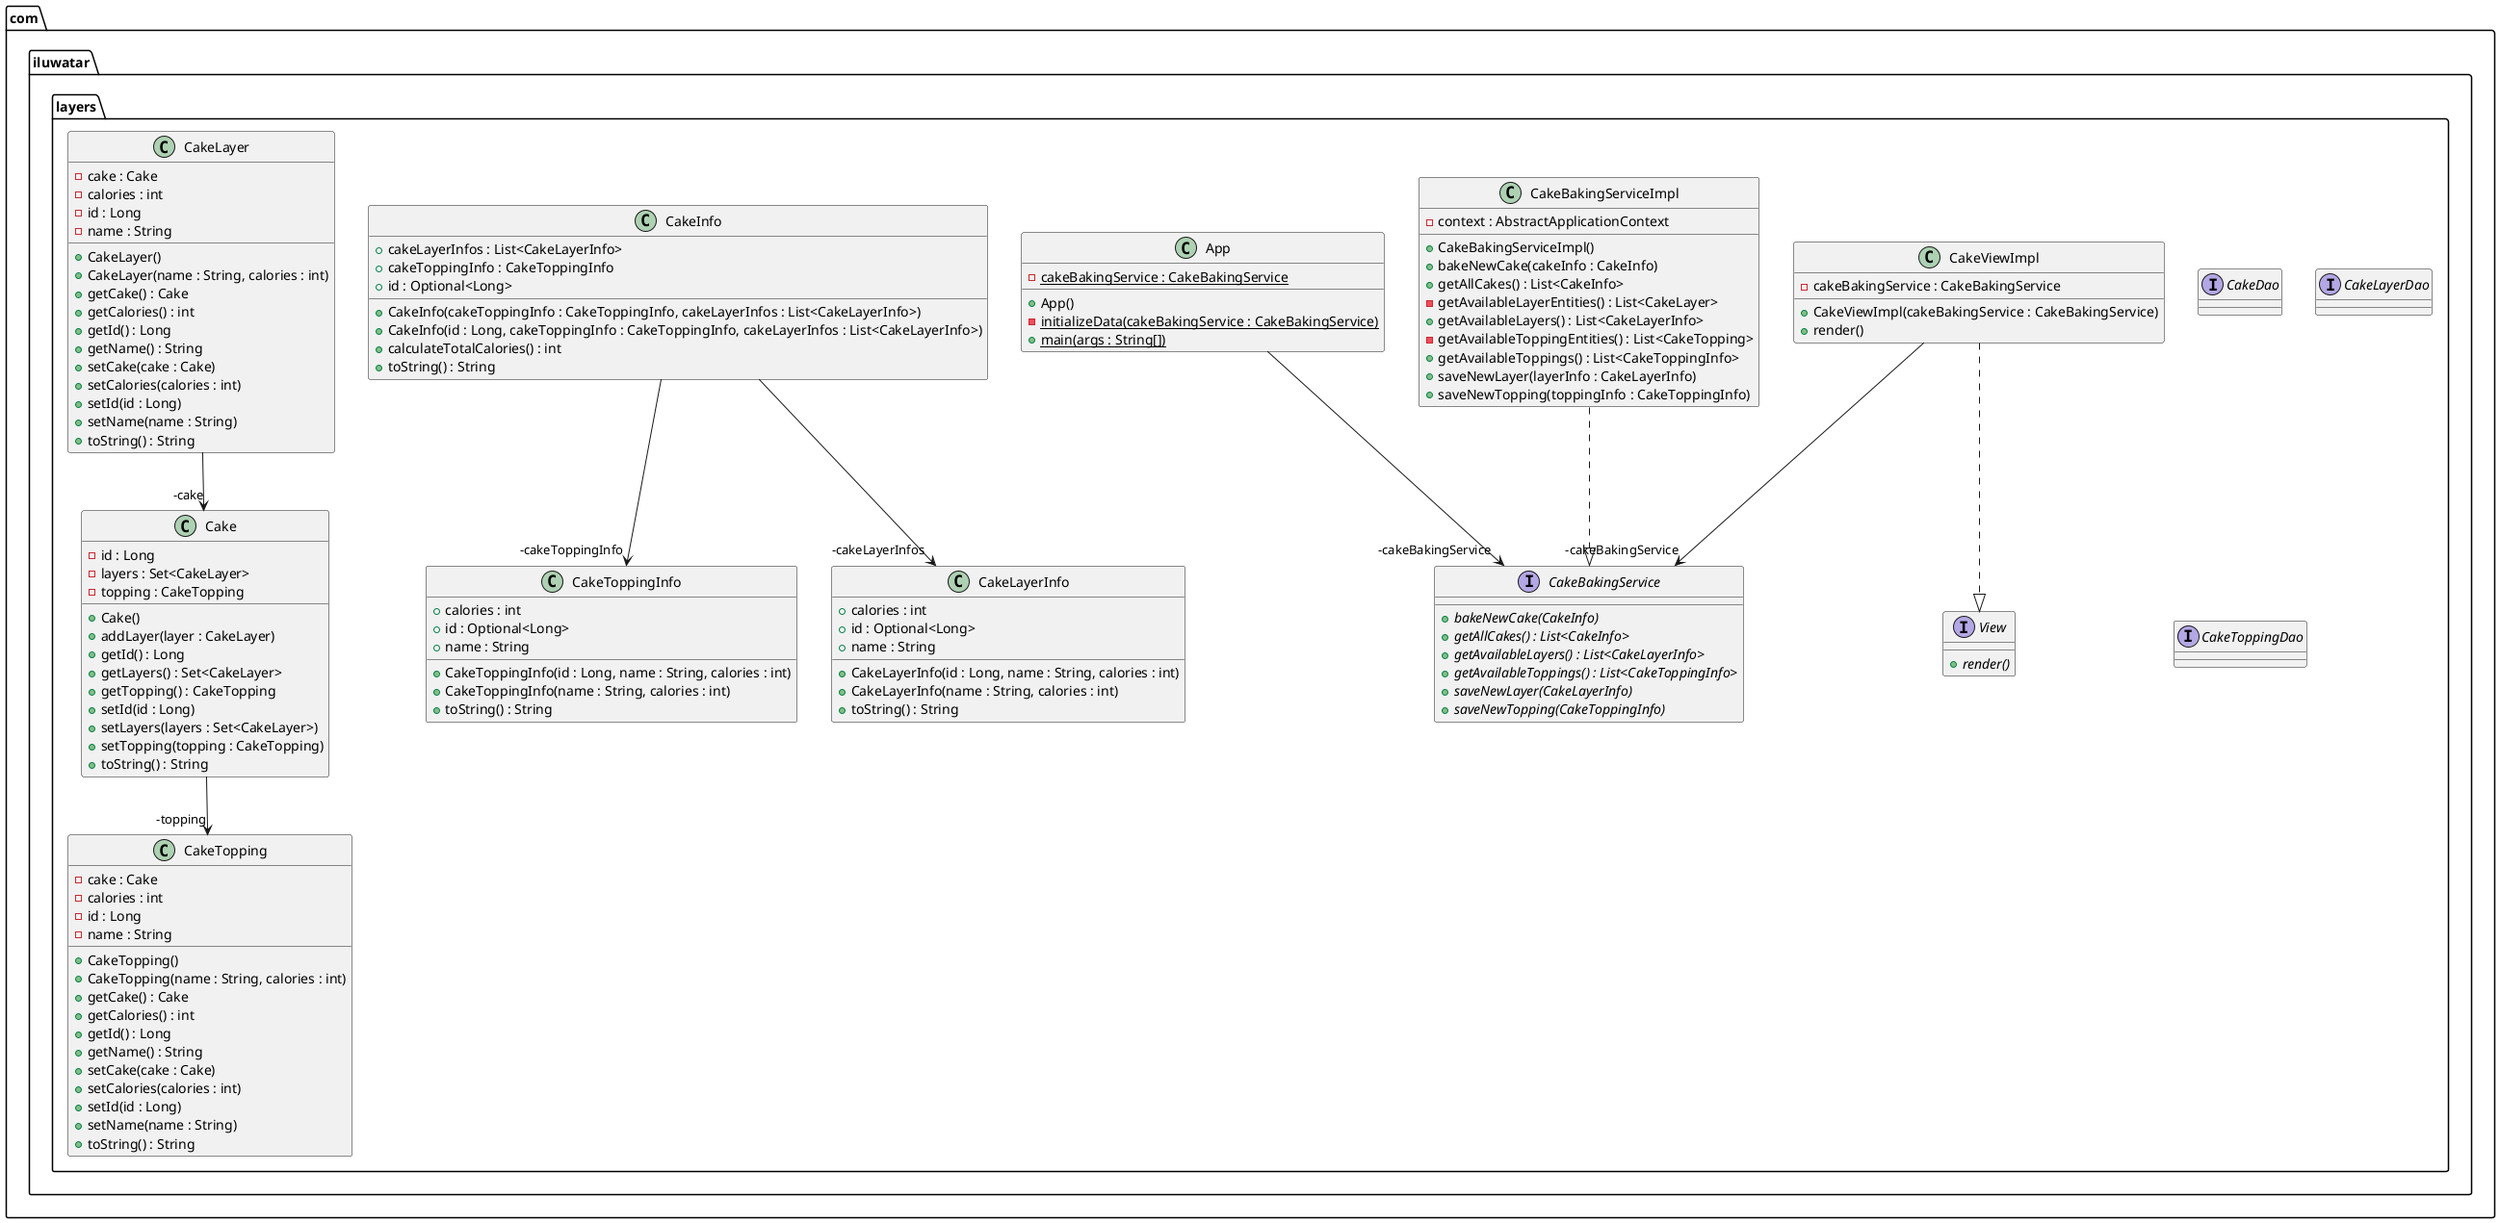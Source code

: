 @startuml
package com.iluwatar.layers {
  interface View {
    + render() {abstract}
  }
  class CakeBakingServiceImpl {
    - context : AbstractApplicationContext
    + CakeBakingServiceImpl()
    + bakeNewCake(cakeInfo : CakeInfo)
    + getAllCakes() : List<CakeInfo>
    - getAvailableLayerEntities() : List<CakeLayer>
    + getAvailableLayers() : List<CakeLayerInfo>
    - getAvailableToppingEntities() : List<CakeTopping>
    + getAvailableToppings() : List<CakeToppingInfo>
    + saveNewLayer(layerInfo : CakeLayerInfo)
    + saveNewTopping(toppingInfo : CakeToppingInfo)
  }
  interface CakeDao {
  }
  class CakeTopping {
    - cake : Cake
    - calories : int
    - id : Long
    - name : String
    + CakeTopping()
    + CakeTopping(name : String, calories : int)
    + getCake() : Cake
    + getCalories() : int
    + getId() : Long
    + getName() : String
    + setCake(cake : Cake)
    + setCalories(calories : int)
    + setId(id : Long)
    + setName(name : String)
    + toString() : String
  }
  class CakeLayerInfo {
    + calories : int
    + id : Optional<Long>
    + name : String
    + CakeLayerInfo(id : Long, name : String, calories : int)
    + CakeLayerInfo(name : String, calories : int)
    + toString() : String
  }
  interface CakeLayerDao {
  }
  interface CakeToppingDao {
  }
  interface CakeBakingService {
    + bakeNewCake(CakeInfo) {abstract}
    + getAllCakes() : List<CakeInfo> {abstract}
    + getAvailableLayers() : List<CakeLayerInfo> {abstract}
    + getAvailableToppings() : List<CakeToppingInfo> {abstract}
    + saveNewLayer(CakeLayerInfo) {abstract}
    + saveNewTopping(CakeToppingInfo) {abstract}
  }
  class CakeViewImpl {
    - cakeBakingService : CakeBakingService
    + CakeViewImpl(cakeBakingService : CakeBakingService)
    + render()
  }
  class CakeToppingInfo {
    + calories : int
    + id : Optional<Long>
    + name : String
    + CakeToppingInfo(id : Long, name : String, calories : int)
    + CakeToppingInfo(name : String, calories : int)
    + toString() : String
  }
  class CakeInfo {
    + cakeLayerInfos : List<CakeLayerInfo>
    + cakeToppingInfo : CakeToppingInfo
    + id : Optional<Long>
    + CakeInfo(cakeToppingInfo : CakeToppingInfo, cakeLayerInfos : List<CakeLayerInfo>)
    + CakeInfo(id : Long, cakeToppingInfo : CakeToppingInfo, cakeLayerInfos : List<CakeLayerInfo>)
    + calculateTotalCalories() : int
    + toString() : String
  }
  class App {
    - cakeBakingService : CakeBakingService {static}
    + App()
    - initializeData(cakeBakingService : CakeBakingService) {static}
    + main(args : String[]) {static}
  }
  class Cake {
    - id : Long
    - layers : Set<CakeLayer>
    - topping : CakeTopping
    + Cake()
    + addLayer(layer : CakeLayer)
    + getId() : Long
    + getLayers() : Set<CakeLayer>
    + getTopping() : CakeTopping
    + setId(id : Long)
    + setLayers(layers : Set<CakeLayer>)
    + setTopping(topping : CakeTopping)
    + toString() : String
  }
  class CakeLayer {
    - cake : Cake
    - calories : int
    - id : Long
    - name : String
    + CakeLayer()
    + CakeLayer(name : String, calories : int)
    + getCake() : Cake
    + getCalories() : int
    + getId() : Long
    + getName() : String
    + setCake(cake : Cake)
    + setCalories(calories : int)
    + setId(id : Long)
    + setName(name : String)
    + toString() : String
  }
}
CakeViewImpl -->  "-cakeBakingService" CakeBakingService
CakeInfo -->  "-cakeToppingInfo" CakeToppingInfo
CakeInfo -->  "-cakeLayerInfos" CakeLayerInfo
App -->  "-cakeBakingService" CakeBakingService
CakeLayer -->  "-cake" Cake
Cake -->  "-topping" CakeTopping
CakeBakingServiceImpl ..|> CakeBakingService 
CakeViewImpl ..|> View 
@enduml